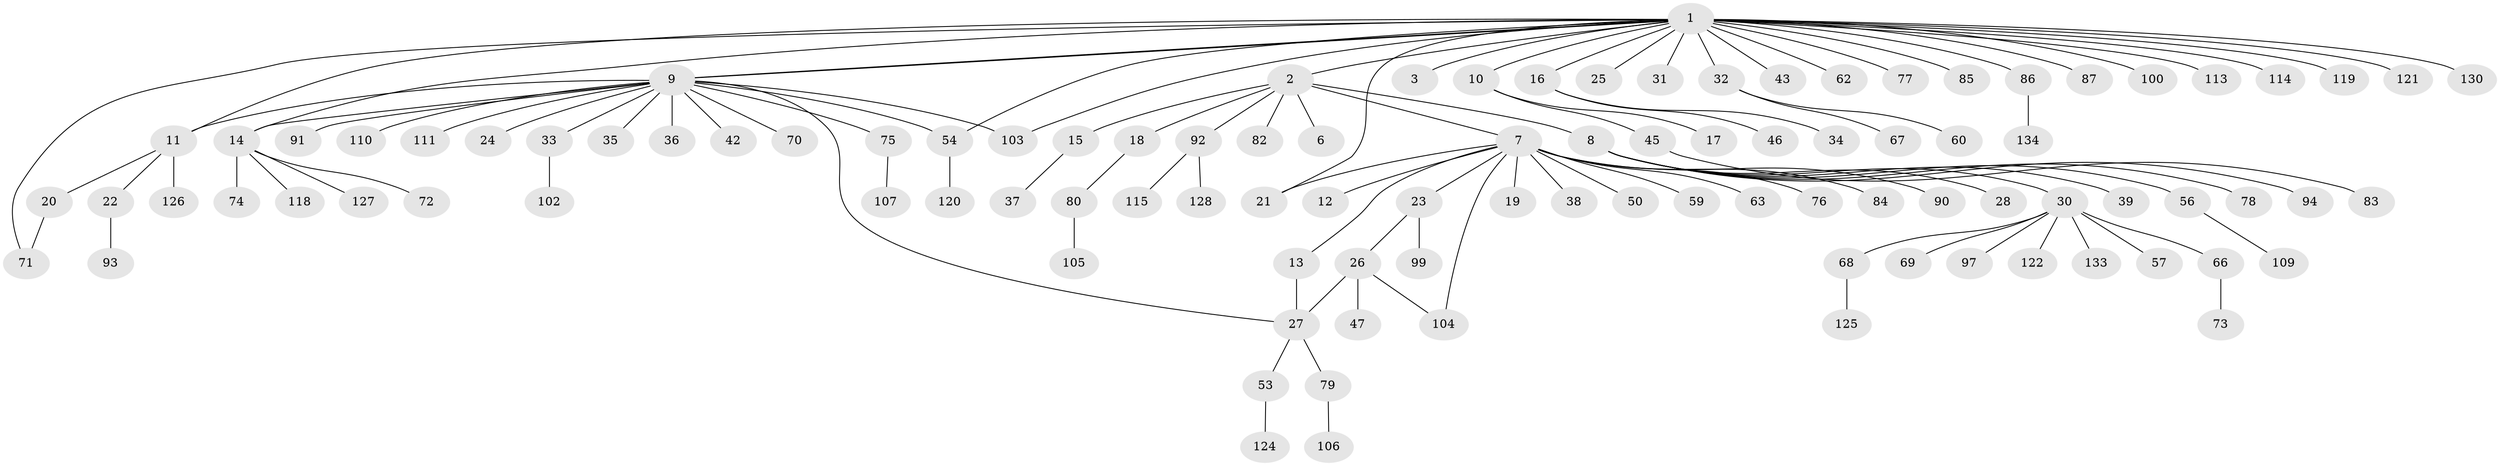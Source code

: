 // original degree distribution, {22: 0.007462686567164179, 8: 0.022388059701492536, 1: 0.6119402985074627, 2: 0.1865671641791045, 15: 0.007462686567164179, 13: 0.007462686567164179, 4: 0.014925373134328358, 6: 0.022388059701492536, 5: 0.007462686567164179, 3: 0.1044776119402985, 9: 0.007462686567164179}
// Generated by graph-tools (version 1.1) at 2025/41/03/06/25 10:41:46]
// undirected, 104 vertices, 113 edges
graph export_dot {
graph [start="1"]
  node [color=gray90,style=filled];
  1 [super="+4"];
  2 [super="+5"];
  3;
  6;
  7 [super="+98"];
  8 [super="+88"];
  9 [super="+29"];
  10 [super="+61"];
  11 [super="+112"];
  12;
  13;
  14 [super="+96"];
  15 [super="+65"];
  16;
  17;
  18;
  19;
  20;
  21 [super="+116"];
  22 [super="+52"];
  23;
  24;
  25 [super="+44"];
  26 [super="+81"];
  27 [super="+123"];
  28;
  30 [super="+48"];
  31;
  32 [super="+49"];
  33 [super="+41"];
  34 [super="+40"];
  35;
  36;
  37;
  38;
  39;
  42;
  43;
  45 [super="+108"];
  46 [super="+51"];
  47 [super="+55"];
  50;
  53 [super="+64"];
  54 [super="+58"];
  56;
  57;
  59;
  60 [super="+132"];
  62;
  63;
  66;
  67;
  68 [super="+117"];
  69;
  70;
  71 [super="+129"];
  72;
  73;
  74;
  75 [super="+89"];
  76;
  77;
  78;
  79;
  80;
  82;
  83;
  84;
  85;
  86;
  87;
  90;
  91;
  92 [super="+95"];
  93 [super="+131"];
  94;
  97 [super="+101"];
  99;
  100;
  102;
  103;
  104;
  105;
  106;
  107;
  109;
  110;
  111;
  113;
  114;
  115;
  118;
  119;
  120;
  121;
  122;
  124;
  125;
  126;
  127;
  128;
  130;
  133;
  134;
  1 -- 2;
  1 -- 3;
  1 -- 9;
  1 -- 9;
  1 -- 10;
  1 -- 11;
  1 -- 14;
  1 -- 21;
  1 -- 25;
  1 -- 32;
  1 -- 54;
  1 -- 62;
  1 -- 77 [weight=2];
  1 -- 85;
  1 -- 86;
  1 -- 100;
  1 -- 113;
  1 -- 114;
  1 -- 119;
  1 -- 121;
  1 -- 130;
  1 -- 71;
  1 -- 103;
  1 -- 43;
  1 -- 16;
  1 -- 87;
  1 -- 31;
  2 -- 6;
  2 -- 7;
  2 -- 8;
  2 -- 15;
  2 -- 18;
  2 -- 82;
  2 -- 92;
  7 -- 12;
  7 -- 13;
  7 -- 19;
  7 -- 21;
  7 -- 23;
  7 -- 38;
  7 -- 50;
  7 -- 59;
  7 -- 63;
  7 -- 76;
  7 -- 84;
  7 -- 90;
  7 -- 104;
  8 -- 28;
  8 -- 30;
  8 -- 39;
  8 -- 56;
  8 -- 78;
  8 -- 94;
  9 -- 11;
  9 -- 24;
  9 -- 33;
  9 -- 35;
  9 -- 36;
  9 -- 42;
  9 -- 75;
  9 -- 103;
  9 -- 110;
  9 -- 70;
  9 -- 91;
  9 -- 27;
  9 -- 111;
  9 -- 14;
  9 -- 54;
  10 -- 17;
  10 -- 45;
  11 -- 20;
  11 -- 22;
  11 -- 126;
  13 -- 27;
  14 -- 72;
  14 -- 74;
  14 -- 118;
  14 -- 127;
  15 -- 37;
  16 -- 34;
  16 -- 46;
  18 -- 80;
  20 -- 71;
  22 -- 93;
  23 -- 26;
  23 -- 99;
  26 -- 27;
  26 -- 47;
  26 -- 104;
  27 -- 53;
  27 -- 79;
  30 -- 57;
  30 -- 66;
  30 -- 68;
  30 -- 69;
  30 -- 97;
  30 -- 122;
  30 -- 133;
  32 -- 67;
  32 -- 60;
  33 -- 102;
  45 -- 83;
  53 -- 124;
  54 -- 120;
  56 -- 109;
  66 -- 73;
  68 -- 125;
  75 -- 107;
  79 -- 106;
  80 -- 105;
  86 -- 134;
  92 -- 128;
  92 -- 115;
}
